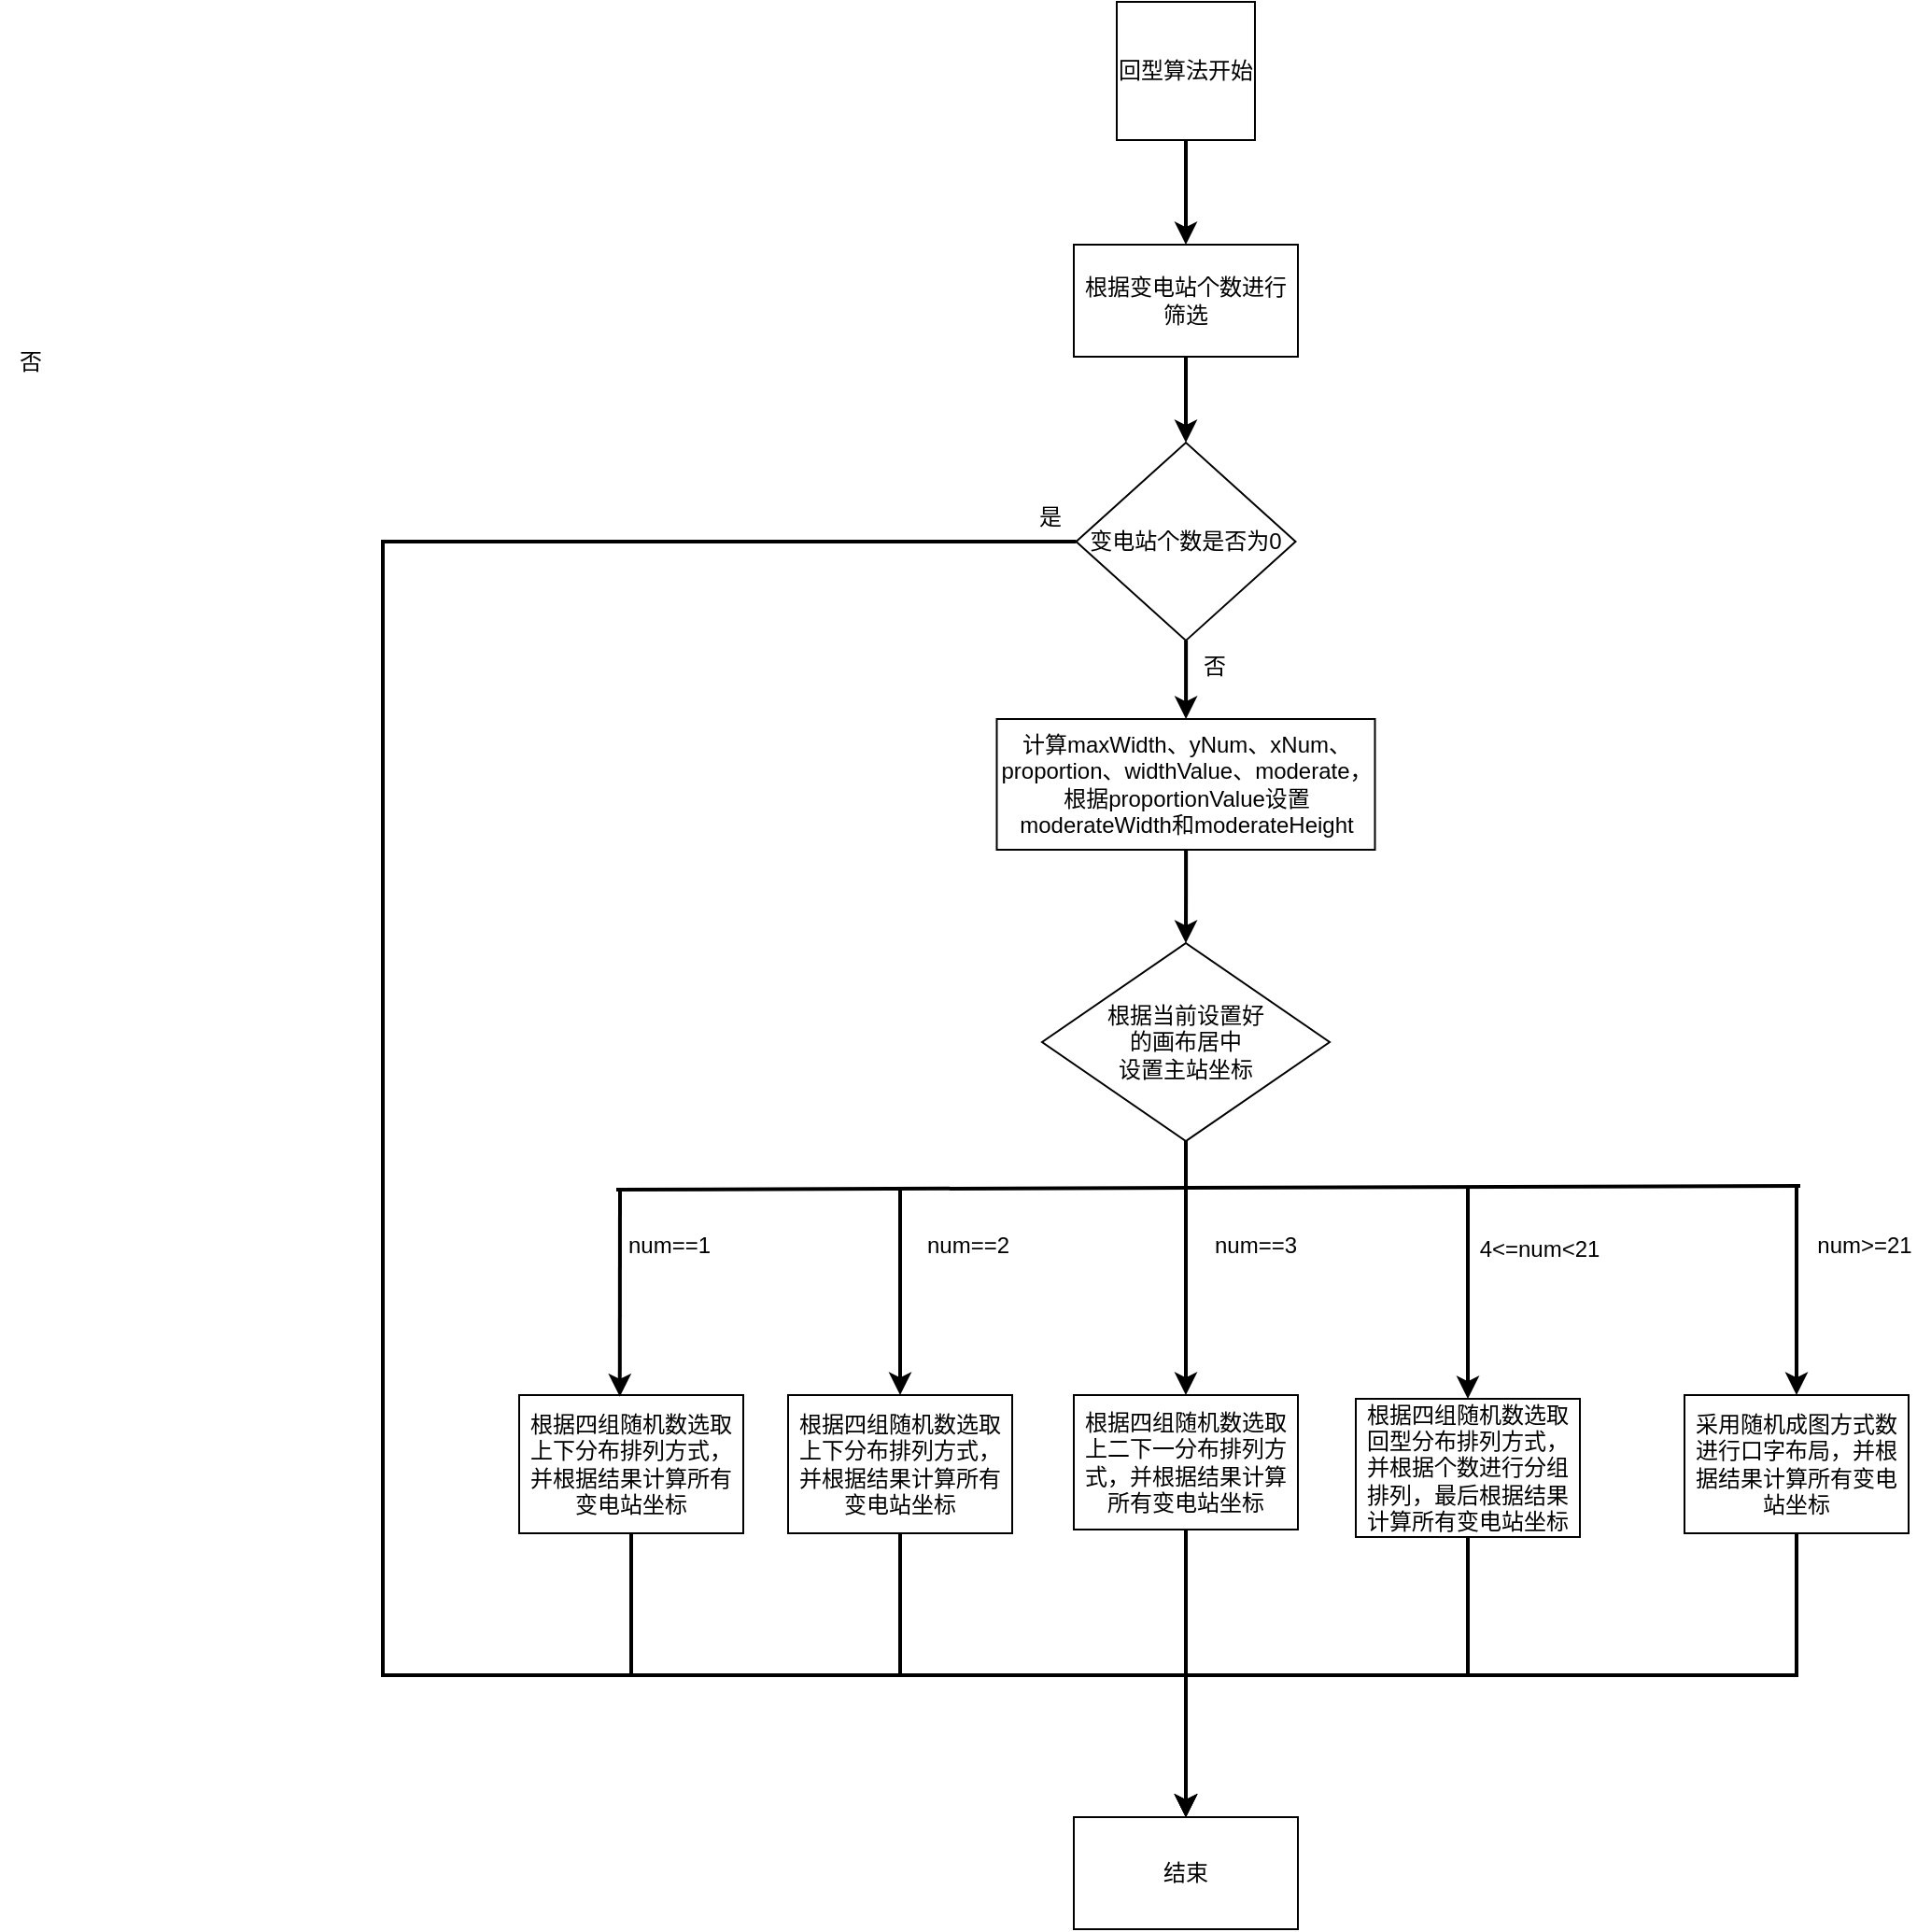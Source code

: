 <mxfile version="21.6.2" type="github">
  <diagram name="Page-1" id="edf60f1a-56cd-e834-aa8a-f176f3a09ee4">
    <mxGraphModel dx="1398" dy="653" grid="1" gridSize="2" guides="1" tooltips="1" connect="1" arrows="1" fold="1" page="1" pageScale="1" pageWidth="3300" pageHeight="2339" background="none" math="0" shadow="0">
      <root>
        <mxCell id="0" />
        <mxCell id="1" parent="0" />
        <mxCell id="O1Lk2BeVLnMHG4F84F1X-48" style="edgeStyle=orthogonalEdgeStyle;rounded=0;orthogonalLoop=1;jettySize=auto;html=1;exitX=0.5;exitY=1;exitDx=0;exitDy=0;strokeWidth=2;" edge="1" parent="1" source="O1Lk2BeVLnMHG4F84F1X-1" target="O1Lk2BeVLnMHG4F84F1X-2">
          <mxGeometry relative="1" as="geometry" />
        </mxCell>
        <mxCell id="O1Lk2BeVLnMHG4F84F1X-1" value="回型算法开始" style="whiteSpace=wrap;html=1;aspect=fixed;" vertex="1" parent="1">
          <mxGeometry x="792" y="198" width="74" height="74" as="geometry" />
        </mxCell>
        <mxCell id="O1Lk2BeVLnMHG4F84F1X-12" value="" style="edgeStyle=orthogonalEdgeStyle;rounded=0;orthogonalLoop=1;jettySize=auto;html=1;strokeWidth=2;" edge="1" parent="1" source="O1Lk2BeVLnMHG4F84F1X-2" target="O1Lk2BeVLnMHG4F84F1X-11">
          <mxGeometry relative="1" as="geometry">
            <Array as="points">
              <mxPoint x="829" y="408" />
              <mxPoint x="829" y="408" />
            </Array>
          </mxGeometry>
        </mxCell>
        <mxCell id="O1Lk2BeVLnMHG4F84F1X-2" value="根据变电站个数进行筛选" style="whiteSpace=wrap;html=1;" vertex="1" parent="1">
          <mxGeometry x="769" y="328" width="120" height="60" as="geometry" />
        </mxCell>
        <mxCell id="O1Lk2BeVLnMHG4F84F1X-19" value="" style="edgeStyle=orthogonalEdgeStyle;rounded=0;orthogonalLoop=1;jettySize=auto;html=1;strokeWidth=2;" edge="1" parent="1" source="O1Lk2BeVLnMHG4F84F1X-11" target="O1Lk2BeVLnMHG4F84F1X-18">
          <mxGeometry relative="1" as="geometry">
            <Array as="points">
              <mxPoint x="829" y="558" />
              <mxPoint x="829" y="558" />
            </Array>
          </mxGeometry>
        </mxCell>
        <mxCell id="O1Lk2BeVLnMHG4F84F1X-79" style="edgeStyle=orthogonalEdgeStyle;rounded=0;orthogonalLoop=1;jettySize=auto;html=1;exitX=0;exitY=0.5;exitDx=0;exitDy=0;endArrow=none;endFill=0;strokeWidth=2;" edge="1" parent="1" source="O1Lk2BeVLnMHG4F84F1X-11">
          <mxGeometry relative="1" as="geometry">
            <mxPoint x="534" y="1094" as="targetPoint" />
            <Array as="points">
              <mxPoint x="399" y="487" />
              <mxPoint x="399" y="1094" />
            </Array>
          </mxGeometry>
        </mxCell>
        <mxCell id="O1Lk2BeVLnMHG4F84F1X-11" value="变电站个数是否为0" style="rhombus;whiteSpace=wrap;html=1;" vertex="1" parent="1">
          <mxGeometry x="770.25" y="434" width="117.5" height="106" as="geometry" />
        </mxCell>
        <mxCell id="O1Lk2BeVLnMHG4F84F1X-13" value="结束" style="whiteSpace=wrap;html=1;" vertex="1" parent="1">
          <mxGeometry x="769" y="1170" width="120" height="60" as="geometry" />
        </mxCell>
        <mxCell id="O1Lk2BeVLnMHG4F84F1X-15" value="否" style="text;html=1;align=center;verticalAlign=middle;resizable=0;points=[];autosize=1;strokeColor=none;fillColor=none;" vertex="1" parent="1">
          <mxGeometry x="194" y="377" width="32" height="28" as="geometry" />
        </mxCell>
        <mxCell id="O1Lk2BeVLnMHG4F84F1X-22" value="" style="edgeStyle=orthogonalEdgeStyle;rounded=0;orthogonalLoop=1;jettySize=auto;html=1;strokeWidth=2;" edge="1" parent="1" source="O1Lk2BeVLnMHG4F84F1X-18" target="O1Lk2BeVLnMHG4F84F1X-21">
          <mxGeometry relative="1" as="geometry" />
        </mxCell>
        <mxCell id="O1Lk2BeVLnMHG4F84F1X-18" value="&lt;div style=&quot;&quot;&gt;&lt;span style=&quot;background-color: initial;&quot;&gt;计算maxWidth、yNum、&lt;/span&gt;&lt;span style=&quot;background-color: initial;&quot;&gt;xNum、&lt;/span&gt;&lt;span style=&quot;background-color: initial;&quot;&gt;proportion、widthValue、moderate，&lt;/span&gt;&lt;/div&gt;&lt;div style=&quot;&quot;&gt;根据proportionValue设置&lt;/div&gt;&lt;div style=&quot;&quot;&gt;&lt;span style=&quot;background-color: initial;&quot;&gt;moderateWidth和&lt;/span&gt;&lt;span style=&quot;background-color: initial;&quot;&gt;moderateHeight&lt;/span&gt;&lt;/div&gt;" style="html=1;align=center;labelPosition=center;verticalLabelPosition=middle;verticalAlign=middle;whiteSpace=wrap;" vertex="1" parent="1">
          <mxGeometry x="727.75" y="582" width="202.5" height="70" as="geometry" />
        </mxCell>
        <mxCell id="O1Lk2BeVLnMHG4F84F1X-21" value="根据当前设置好&lt;br&gt;的画布居中&lt;br&gt;设置主站坐标" style="rhombus;whiteSpace=wrap;html=1;" vertex="1" parent="1">
          <mxGeometry x="752" y="702" width="154" height="106" as="geometry" />
        </mxCell>
        <mxCell id="O1Lk2BeVLnMHG4F84F1X-75" style="edgeStyle=orthogonalEdgeStyle;rounded=0;orthogonalLoop=1;jettySize=auto;html=1;exitX=0.5;exitY=1;exitDx=0;exitDy=0;entryX=0.5;entryY=0;entryDx=0;entryDy=0;strokeWidth=2;" edge="1" parent="1" source="O1Lk2BeVLnMHG4F84F1X-23" target="O1Lk2BeVLnMHG4F84F1X-13">
          <mxGeometry relative="1" as="geometry">
            <mxPoint x="630" y="1140" as="targetPoint" />
          </mxGeometry>
        </mxCell>
        <mxCell id="O1Lk2BeVLnMHG4F84F1X-23" value="根据四组随机数选取上下分布排列方式，并根据结果计算所有变电站坐标" style="whiteSpace=wrap;html=1;" vertex="1" parent="1">
          <mxGeometry x="472" y="944" width="120" height="74" as="geometry" />
        </mxCell>
        <mxCell id="O1Lk2BeVLnMHG4F84F1X-77" style="edgeStyle=orthogonalEdgeStyle;rounded=0;orthogonalLoop=1;jettySize=auto;html=1;exitX=0.5;exitY=1;exitDx=0;exitDy=0;entryX=0.5;entryY=0;entryDx=0;entryDy=0;strokeWidth=2;" edge="1" parent="1" source="O1Lk2BeVLnMHG4F84F1X-25" target="O1Lk2BeVLnMHG4F84F1X-13">
          <mxGeometry relative="1" as="geometry">
            <Array as="points">
              <mxPoint x="980" y="1094" />
              <mxPoint x="829" y="1094" />
            </Array>
          </mxGeometry>
        </mxCell>
        <mxCell id="O1Lk2BeVLnMHG4F84F1X-25" value="根据四组随机数选取回型分布排列方式，并根据个数进行分组排列，最后根据结果计算所有变电站坐标" style="whiteSpace=wrap;html=1;" vertex="1" parent="1">
          <mxGeometry x="920" y="946" width="120" height="74" as="geometry" />
        </mxCell>
        <mxCell id="O1Lk2BeVLnMHG4F84F1X-70" style="edgeStyle=orthogonalEdgeStyle;rounded=0;orthogonalLoop=1;jettySize=auto;html=1;exitX=0.5;exitY=1;exitDx=0;exitDy=0;entryX=0.5;entryY=0;entryDx=0;entryDy=0;strokeWidth=2;" edge="1" parent="1" source="O1Lk2BeVLnMHG4F84F1X-26" target="O1Lk2BeVLnMHG4F84F1X-13">
          <mxGeometry relative="1" as="geometry" />
        </mxCell>
        <mxCell id="O1Lk2BeVLnMHG4F84F1X-26" value="采用随机成图方式数进行口字布局，并根据结果计算所有变电站坐标" style="whiteSpace=wrap;html=1;" vertex="1" parent="1">
          <mxGeometry x="1096" y="944" width="120" height="74" as="geometry" />
        </mxCell>
        <mxCell id="O1Lk2BeVLnMHG4F84F1X-73" style="edgeStyle=orthogonalEdgeStyle;rounded=0;orthogonalLoop=1;jettySize=auto;html=1;exitX=0.5;exitY=1;exitDx=0;exitDy=0;entryX=0.5;entryY=0;entryDx=0;entryDy=0;strokeWidth=2;" edge="1" parent="1" source="O1Lk2BeVLnMHG4F84F1X-27" target="O1Lk2BeVLnMHG4F84F1X-13">
          <mxGeometry relative="1" as="geometry" />
        </mxCell>
        <mxCell id="O1Lk2BeVLnMHG4F84F1X-27" value="根据四组随机数选取上二下一分布排列方式，并根据结果计算所有变电站坐标" style="whiteSpace=wrap;html=1;" vertex="1" parent="1">
          <mxGeometry x="769" y="944" width="120" height="72" as="geometry" />
        </mxCell>
        <mxCell id="O1Lk2BeVLnMHG4F84F1X-29" value="num==1" style="text;html=1;align=center;verticalAlign=middle;resizable=0;points=[];autosize=1;strokeColor=none;fillColor=none;" vertex="1" parent="1">
          <mxGeometry x="520" y="850" width="64" height="28" as="geometry" />
        </mxCell>
        <mxCell id="O1Lk2BeVLnMHG4F84F1X-30" value="num&amp;gt;=21" style="text;html=1;align=center;verticalAlign=middle;resizable=0;points=[];autosize=1;strokeColor=none;fillColor=none;" vertex="1" parent="1">
          <mxGeometry x="1157" y="850" width="70" height="28" as="geometry" />
        </mxCell>
        <mxCell id="O1Lk2BeVLnMHG4F84F1X-33" value="4&amp;lt;=num&amp;lt;21" style="text;html=1;align=center;verticalAlign=middle;resizable=0;points=[];autosize=1;strokeColor=none;fillColor=none;" vertex="1" parent="1">
          <mxGeometry x="976" y="852" width="84" height="28" as="geometry" />
        </mxCell>
        <mxCell id="O1Lk2BeVLnMHG4F84F1X-74" style="edgeStyle=orthogonalEdgeStyle;rounded=0;orthogonalLoop=1;jettySize=auto;html=1;exitX=0.5;exitY=1;exitDx=0;exitDy=0;entryX=0.5;entryY=0;entryDx=0;entryDy=0;strokeWidth=2;" edge="1" parent="1" source="O1Lk2BeVLnMHG4F84F1X-37" target="O1Lk2BeVLnMHG4F84F1X-13">
          <mxGeometry relative="1" as="geometry" />
        </mxCell>
        <mxCell id="O1Lk2BeVLnMHG4F84F1X-37" value="根据四组随机数选取上下分布排列方式，并根据结果计算所有变电站坐标" style="whiteSpace=wrap;html=1;" vertex="1" parent="1">
          <mxGeometry x="616" y="944" width="120" height="74" as="geometry" />
        </mxCell>
        <mxCell id="O1Lk2BeVLnMHG4F84F1X-60" value="" style="endArrow=none;html=1;rounded=0;strokeWidth=2;" edge="1" parent="1">
          <mxGeometry width="50" height="50" relative="1" as="geometry">
            <mxPoint x="524" y="834" as="sourcePoint" />
            <mxPoint x="1158" y="832" as="targetPoint" />
          </mxGeometry>
        </mxCell>
        <mxCell id="O1Lk2BeVLnMHG4F84F1X-62" value="" style="endArrow=classic;html=1;rounded=0;entryX=0.449;entryY=0.011;entryDx=0;entryDy=0;entryPerimeter=0;strokeWidth=2;" edge="1" parent="1" target="O1Lk2BeVLnMHG4F84F1X-23">
          <mxGeometry width="50" height="50" relative="1" as="geometry">
            <mxPoint x="526" y="834" as="sourcePoint" />
            <mxPoint x="720" y="780" as="targetPoint" />
          </mxGeometry>
        </mxCell>
        <mxCell id="O1Lk2BeVLnMHG4F84F1X-63" value="" style="endArrow=classic;html=1;rounded=0;entryX=0.5;entryY=0;entryDx=0;entryDy=0;strokeWidth=2;" edge="1" parent="1" target="O1Lk2BeVLnMHG4F84F1X-37">
          <mxGeometry width="50" height="50" relative="1" as="geometry">
            <mxPoint x="676" y="834" as="sourcePoint" />
            <mxPoint x="716" y="876" as="targetPoint" />
          </mxGeometry>
        </mxCell>
        <mxCell id="O1Lk2BeVLnMHG4F84F1X-65" value="" style="endArrow=none;html=1;rounded=0;exitX=0.5;exitY=1;exitDx=0;exitDy=0;strokeWidth=2;" edge="1" parent="1" source="O1Lk2BeVLnMHG4F84F1X-21">
          <mxGeometry width="50" height="50" relative="1" as="geometry">
            <mxPoint x="840" y="824" as="sourcePoint" />
            <mxPoint x="829" y="832" as="targetPoint" />
            <Array as="points">
              <mxPoint x="829" y="822" />
            </Array>
          </mxGeometry>
        </mxCell>
        <mxCell id="O1Lk2BeVLnMHG4F84F1X-67" value="" style="endArrow=classic;html=1;rounded=0;strokeWidth=2;" edge="1" parent="1" target="O1Lk2BeVLnMHG4F84F1X-27">
          <mxGeometry width="50" height="50" relative="1" as="geometry">
            <mxPoint x="829" y="832" as="sourcePoint" />
            <mxPoint x="892" y="902" as="targetPoint" />
          </mxGeometry>
        </mxCell>
        <mxCell id="O1Lk2BeVLnMHG4F84F1X-68" value="" style="endArrow=classic;html=1;rounded=0;entryX=0.5;entryY=0;entryDx=0;entryDy=0;strokeWidth=2;" edge="1" parent="1" target="O1Lk2BeVLnMHG4F84F1X-26">
          <mxGeometry width="50" height="50" relative="1" as="geometry">
            <mxPoint x="1156" y="832" as="sourcePoint" />
            <mxPoint x="1216" y="858" as="targetPoint" />
          </mxGeometry>
        </mxCell>
        <mxCell id="O1Lk2BeVLnMHG4F84F1X-69" value="" style="endArrow=classic;html=1;rounded=0;entryX=0.5;entryY=0;entryDx=0;entryDy=0;strokeWidth=2;" edge="1" parent="1" target="O1Lk2BeVLnMHG4F84F1X-25">
          <mxGeometry width="50" height="50" relative="1" as="geometry">
            <mxPoint x="980" y="832" as="sourcePoint" />
            <mxPoint x="824" y="658" as="targetPoint" />
          </mxGeometry>
        </mxCell>
        <mxCell id="O1Lk2BeVLnMHG4F84F1X-81" value="否" style="text;html=1;align=center;verticalAlign=middle;resizable=0;points=[];autosize=1;strokeColor=none;fillColor=none;" vertex="1" parent="1">
          <mxGeometry x="828" y="540" width="32" height="28" as="geometry" />
        </mxCell>
        <mxCell id="O1Lk2BeVLnMHG4F84F1X-82" value="是" style="text;html=1;align=center;verticalAlign=middle;resizable=0;points=[];autosize=1;strokeColor=none;fillColor=none;" vertex="1" parent="1">
          <mxGeometry x="740" y="460" width="32" height="28" as="geometry" />
        </mxCell>
        <mxCell id="O1Lk2BeVLnMHG4F84F1X-83" value="num==3" style="text;html=1;align=center;verticalAlign=middle;resizable=0;points=[];autosize=1;strokeColor=none;fillColor=none;" vertex="1" parent="1">
          <mxGeometry x="834" y="850" width="64" height="28" as="geometry" />
        </mxCell>
        <mxCell id="O1Lk2BeVLnMHG4F84F1X-84" value="num==2" style="text;html=1;align=center;verticalAlign=middle;resizable=0;points=[];autosize=1;strokeColor=none;fillColor=none;" vertex="1" parent="1">
          <mxGeometry x="680" y="850" width="64" height="28" as="geometry" />
        </mxCell>
      </root>
    </mxGraphModel>
  </diagram>
</mxfile>
